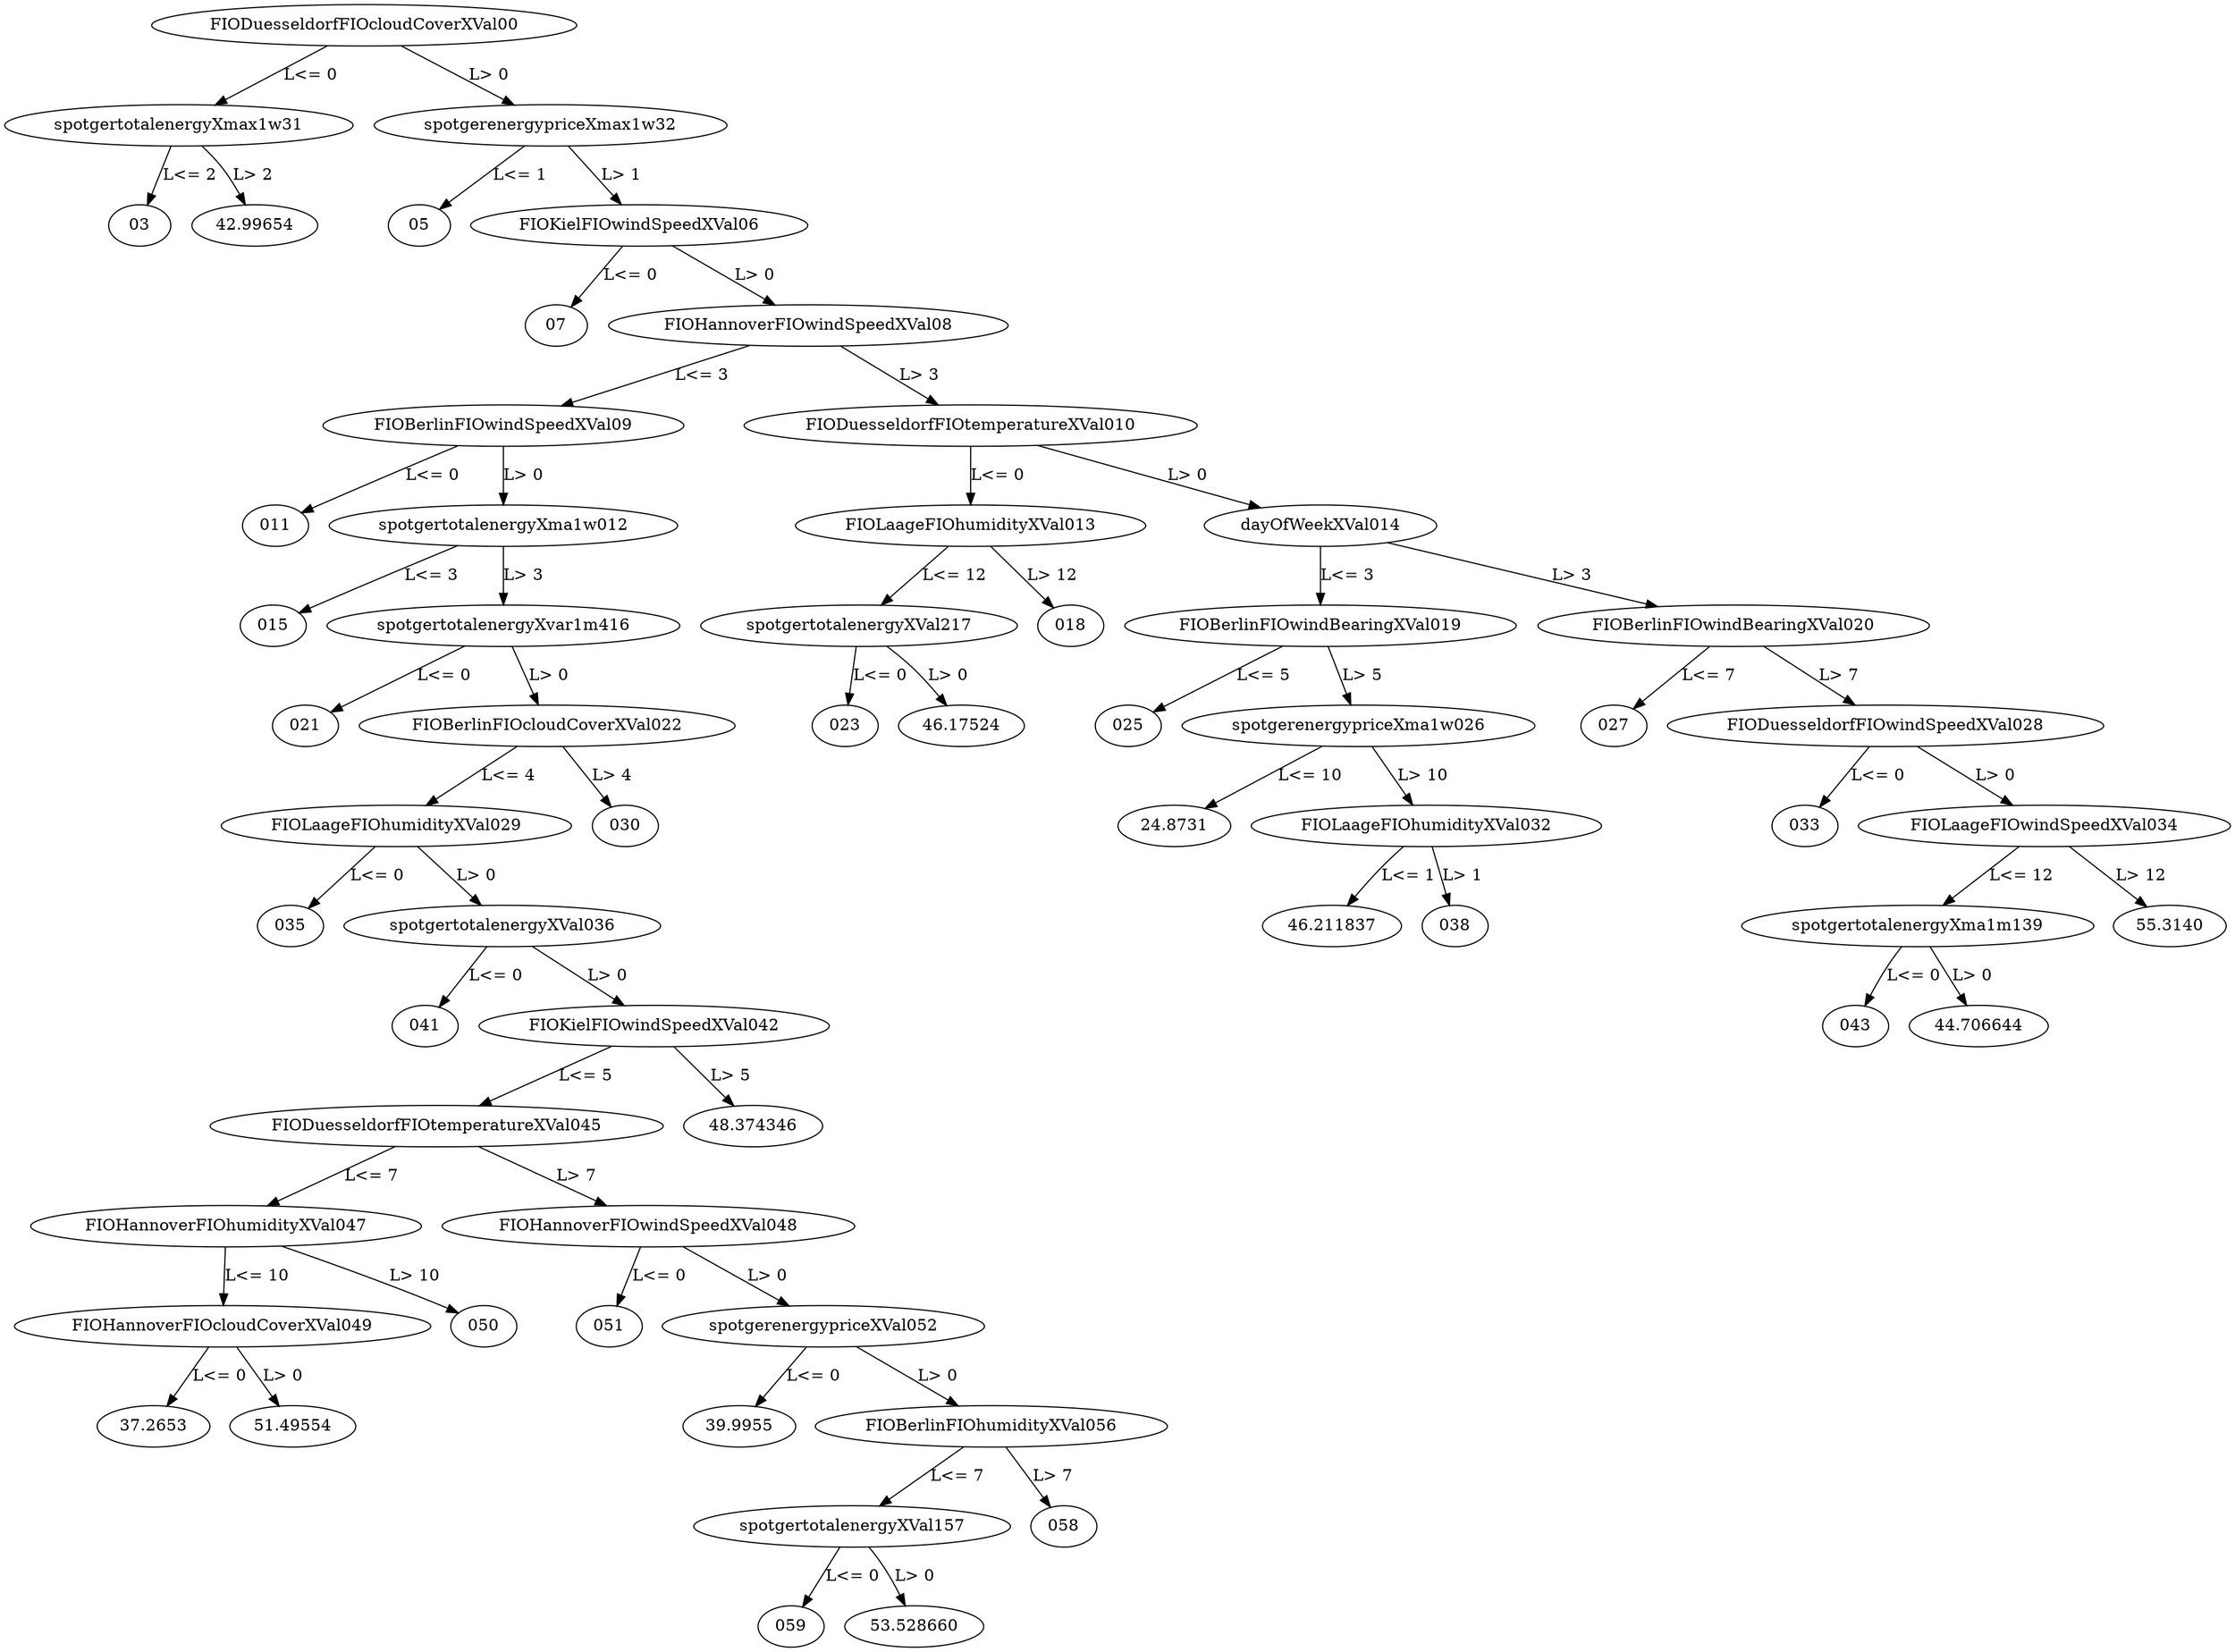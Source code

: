 digraph dt_fig {
	FIODuesseldorfFIOcloudCoverXVal00 -> spotgertotalenergyXmax1w31 [label="L<= 0"];
	FIODuesseldorfFIOcloudCoverXVal00 -> spotgerenergypriceXmax1w32 [label="L> 0"];
	spotgertotalenergyXmax1w31 -> "03" [label="L<= 2"];
	spotgertotalenergyXmax1w31 -> "42.99654" [label="L> 2"];
	spotgerenergypriceXmax1w32 -> "05" [label="L<= 1"];
	spotgerenergypriceXmax1w32 -> FIOKielFIOwindSpeedXVal06 [label="L> 1"];
	FIOKielFIOwindSpeedXVal06 -> "07" [label="L<= 0"];
	FIOKielFIOwindSpeedXVal06 -> FIOHannoverFIOwindSpeedXVal08 [label="L> 0"];
	FIOHannoverFIOwindSpeedXVal08 -> FIOBerlinFIOwindSpeedXVal09 [label="L<= 3"];
	FIOHannoverFIOwindSpeedXVal08 -> FIODuesseldorfFIOtemperatureXVal010 [label="L> 3"];
	FIOBerlinFIOwindSpeedXVal09 -> "011" [label="L<= 0"];
	FIOBerlinFIOwindSpeedXVal09 -> spotgertotalenergyXma1w012 [label="L> 0"];
	FIODuesseldorfFIOtemperatureXVal010 -> FIOLaageFIOhumidityXVal013 [label="L<= 0"];
	FIODuesseldorfFIOtemperatureXVal010 -> dayOfWeekXVal014 [label="L> 0"];
	spotgertotalenergyXma1w012 -> "015" [label="L<= 3"];
	spotgertotalenergyXma1w012 -> spotgertotalenergyXvar1m416 [label="L> 3"];
	FIOLaageFIOhumidityXVal013 -> spotgertotalenergyXVal217 [label="L<= 12"];
	FIOLaageFIOhumidityXVal013 -> "018" [label="L> 12"];
	dayOfWeekXVal014 -> FIOBerlinFIOwindBearingXVal019 [label="L<= 3"];
	dayOfWeekXVal014 -> FIOBerlinFIOwindBearingXVal020 [label="L> 3"];
	spotgertotalenergyXvar1m416 -> "021" [label="L<= 0"];
	spotgertotalenergyXvar1m416 -> FIOBerlinFIOcloudCoverXVal022 [label="L> 0"];
	spotgertotalenergyXVal217 -> "023" [label="L<= 0"];
	spotgertotalenergyXVal217 -> "46.17524" [label="L> 0"];
	FIOBerlinFIOwindBearingXVal019 -> "025" [label="L<= 5"];
	FIOBerlinFIOwindBearingXVal019 -> spotgerenergypriceXma1w026 [label="L> 5"];
	FIOBerlinFIOwindBearingXVal020 -> "027" [label="L<= 7"];
	FIOBerlinFIOwindBearingXVal020 -> FIODuesseldorfFIOwindSpeedXVal028 [label="L> 7"];
	FIOBerlinFIOcloudCoverXVal022 -> FIOLaageFIOhumidityXVal029 [label="L<= 4"];
	FIOBerlinFIOcloudCoverXVal022 -> "030" [label="L> 4"];
	spotgerenergypriceXma1w026 -> "24.8731" [label="L<= 10"];
	spotgerenergypriceXma1w026 -> FIOLaageFIOhumidityXVal032 [label="L> 10"];
	FIODuesseldorfFIOwindSpeedXVal028 -> "033" [label="L<= 0"];
	FIODuesseldorfFIOwindSpeedXVal028 -> FIOLaageFIOwindSpeedXVal034 [label="L> 0"];
	FIOLaageFIOhumidityXVal029 -> "035" [label="L<= 0"];
	FIOLaageFIOhumidityXVal029 -> spotgertotalenergyXVal036 [label="L> 0"];
	FIOLaageFIOhumidityXVal032 -> "46.211837" [label="L<= 1"];
	FIOLaageFIOhumidityXVal032 -> "038" [label="L> 1"];
	FIOLaageFIOwindSpeedXVal034 -> spotgertotalenergyXma1m139 [label="L<= 12"];
	FIOLaageFIOwindSpeedXVal034 -> "55.3140" [label="L> 12"];
	spotgertotalenergyXVal036 -> "041" [label="L<= 0"];
	spotgertotalenergyXVal036 -> FIOKielFIOwindSpeedXVal042 [label="L> 0"];
	spotgertotalenergyXma1m139 -> "043" [label="L<= 0"];
	spotgertotalenergyXma1m139 -> "44.706644" [label="L> 0"];
	FIOKielFIOwindSpeedXVal042 -> FIODuesseldorfFIOtemperatureXVal045 [label="L<= 5"];
	FIOKielFIOwindSpeedXVal042 -> "48.374346" [label="L> 5"];
	FIODuesseldorfFIOtemperatureXVal045 -> FIOHannoverFIOhumidityXVal047 [label="L<= 7"];
	FIODuesseldorfFIOtemperatureXVal045 -> FIOHannoverFIOwindSpeedXVal048 [label="L> 7"];
	FIOHannoverFIOhumidityXVal047 -> FIOHannoverFIOcloudCoverXVal049 [label="L<= 10"];
	FIOHannoverFIOhumidityXVal047 -> "050" [label="L> 10"];
	FIOHannoverFIOwindSpeedXVal048 -> "051" [label="L<= 0"];
	FIOHannoverFIOwindSpeedXVal048 -> spotgerenergypriceXVal052 [label="L> 0"];
	FIOHannoverFIOcloudCoverXVal049 -> "37.2653" [label="L<= 0"];
	FIOHannoverFIOcloudCoverXVal049 -> "51.49554" [label="L> 0"];
	spotgerenergypriceXVal052 -> "39.9955" [label="L<= 0"];
	spotgerenergypriceXVal052 -> FIOBerlinFIOhumidityXVal056 [label="L> 0"];
	FIOBerlinFIOhumidityXVal056 -> spotgertotalenergyXVal157 [label="L<= 7"];
	FIOBerlinFIOhumidityXVal056 -> "058" [label="L> 7"];
	spotgertotalenergyXVal157 -> "059" [label="L<= 0"];
	spotgertotalenergyXVal157 -> "53.528660" [label="L> 0"];
}
